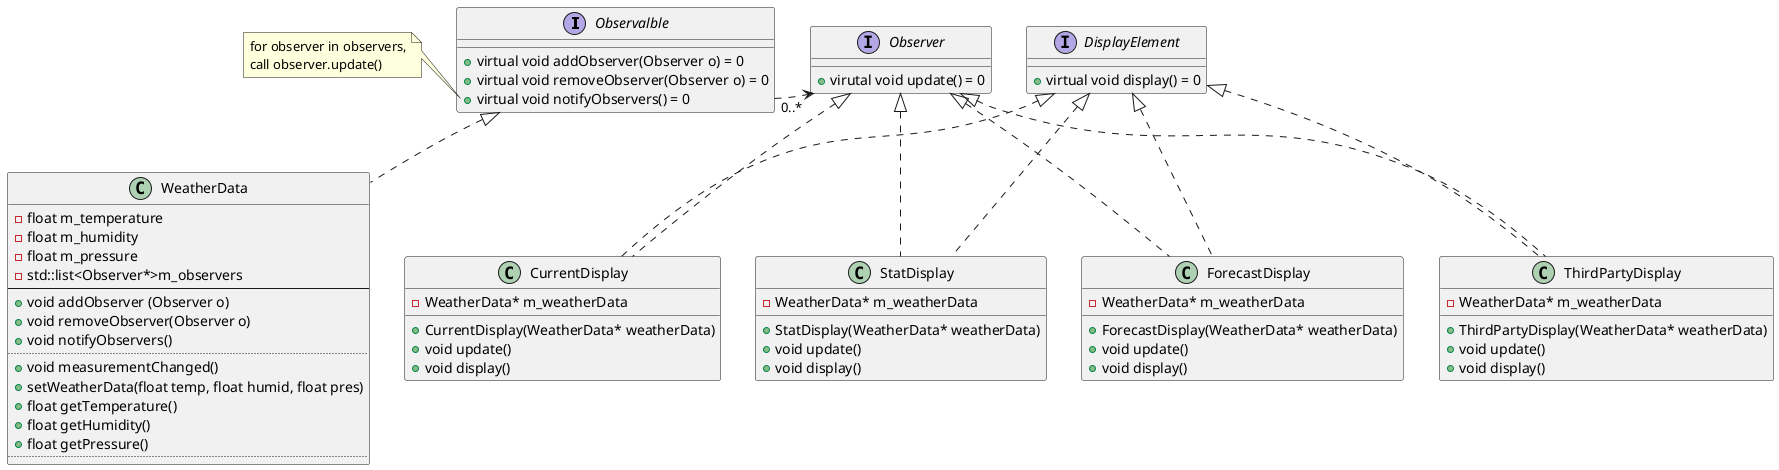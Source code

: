 @startuml Observer Pattern

Interface Observalble{
    + virtual void addObserver(Observer o) = 0
    + virtual void removeObserver(Observer o) = 0
    + virtual void notifyObservers() = 0
}
note left of Observalble::notifyObservers
for observer in observers,
call observer.update()
end note

Interface Observer{
    + virutal void update() = 0
}
Interface DisplayElement{
    + virtual void display() = 0
    
}

class WeatherData implements  Observalble{
    ' store the weather data from weather station
    - float m_temperature
    - float m_humidity
    - float m_pressure
    ' store all the observers' pointer in vector for nothify when weather data changed
    - std::list<Observer*>m_observers 
    --
    + void addObserver (Observer o)
    + void removeObserver(Observer o) 
    + void notifyObservers()
    ..
    ' when weather data changed, this method will be invoked
    + void measurementChanged()
    ' simulate weaher data changed
    + setWeatherData(float temp, float humid, float pres)
    ' get method for Observer use
    + float getTemperature()
    + float getHumidity()
    + float getPressure()
    ' new get method can be add for future requirement
    ..
}

class CurrentDisplay implements Observer, DisplayElement{
    - WeatherData* m_weatherData
    + CurrentDisplay(WeatherData* weatherData)
    + void update()
    + void display()
}

class StatDisplay implements Observer, DisplayElement{
    - WeatherData* m_weatherData
    + StatDisplay(WeatherData* weatherData)
    + void update()
    + void display()
}

class ForecastDisplay implements Observer, DisplayElement{
    - WeatherData* m_weatherData
    + ForecastDisplay(WeatherData* weatherData)
    + void update()
    + void display()
}
class ThirdPartyDisplay implements Observer, DisplayElement{
    - WeatherData* m_weatherData
    + ThirdPartyDisplay(WeatherData* weatherData)
    + void update()
    + void display()
}
Observalble ..>"0..*" Observer
'CurrentDisplay --> WeatherData
'StatDisplay --> WeatherData
'ForecastDisplay --> WeatherData
'ThirdPartyDisplay --> WeatherData

'Layout modify
Observalble -[hidden]> Observer 
Observer -[hidden]> DisplayElement

CurrentDisplay -[hidden]> StatDisplay 
StatDisplay -[hidden]> ForecastDisplay 
ForecastDisplay -[hidden]> ThirdPartyDisplay 
@enduml